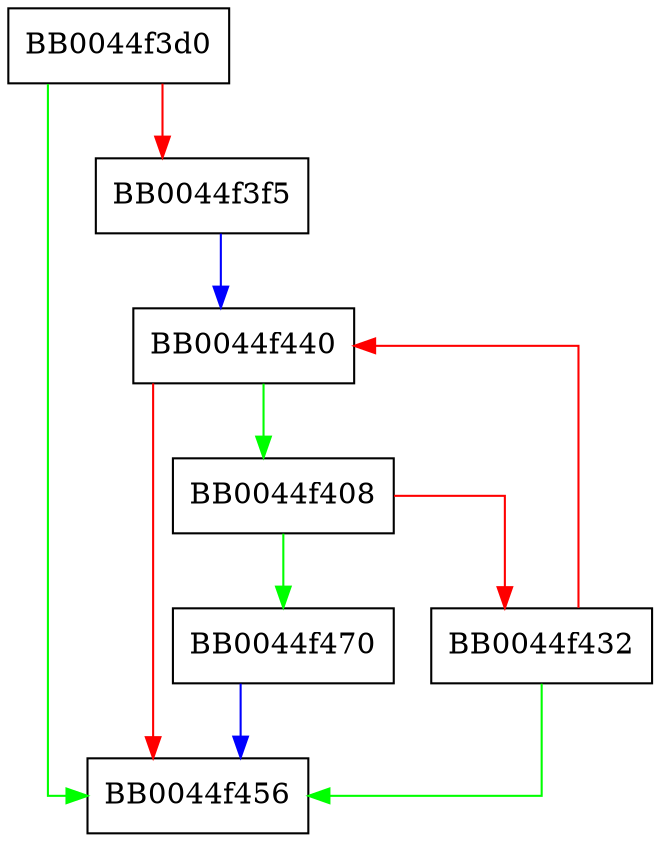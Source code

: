 digraph RSA_sign_loop {
  node [shape="box"];
  graph [splines=ortho];
  BB0044f3d0 -> BB0044f456 [color="green"];
  BB0044f3d0 -> BB0044f3f5 [color="red"];
  BB0044f3f5 -> BB0044f440 [color="blue"];
  BB0044f408 -> BB0044f470 [color="green"];
  BB0044f408 -> BB0044f432 [color="red"];
  BB0044f432 -> BB0044f456 [color="green"];
  BB0044f432 -> BB0044f440 [color="red"];
  BB0044f440 -> BB0044f408 [color="green"];
  BB0044f440 -> BB0044f456 [color="red"];
  BB0044f470 -> BB0044f456 [color="blue"];
}